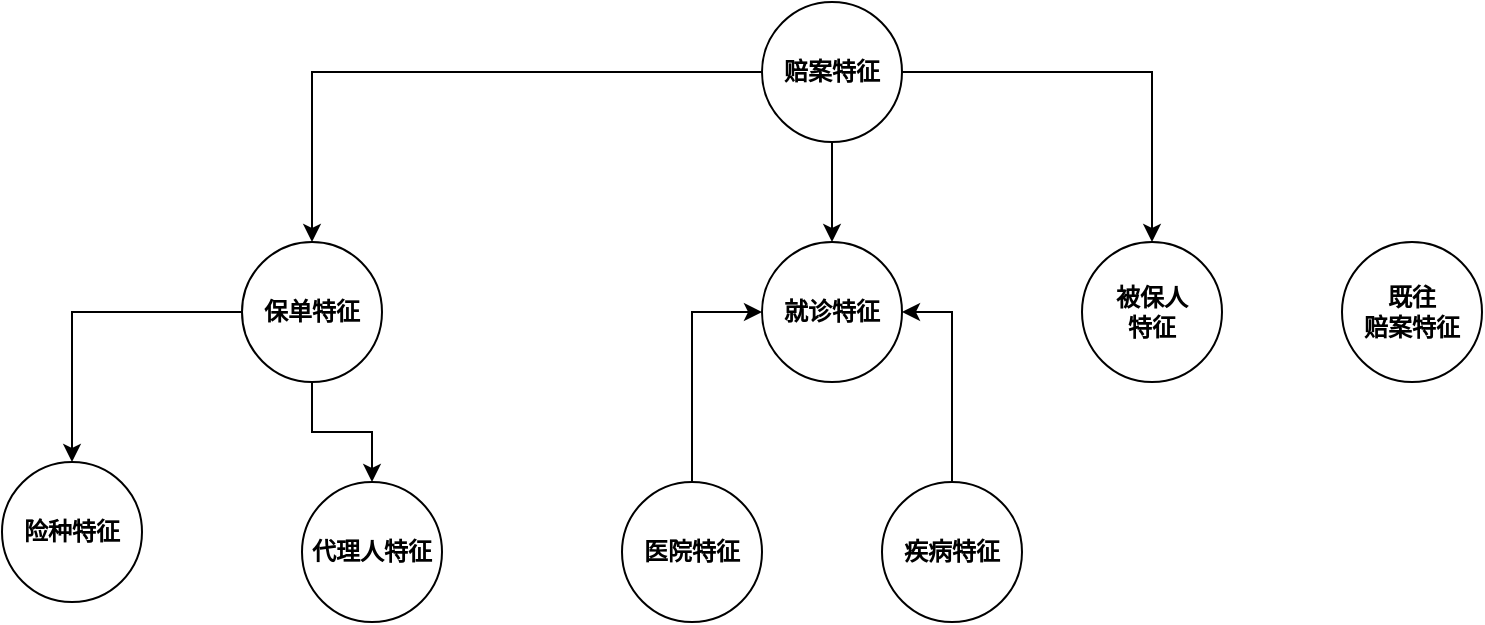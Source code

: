 <mxfile version="22.1.4" type="github">
  <diagram name="Page-1" id="rm4v-YoGuUnyeOTgBEOt">
    <mxGraphModel dx="2074" dy="1150" grid="1" gridSize="10" guides="1" tooltips="1" connect="1" arrows="1" fold="1" page="1" pageScale="1" pageWidth="850" pageHeight="1100" math="0" shadow="0">
      <root>
        <mxCell id="0" />
        <mxCell id="1" parent="0" />
        <mxCell id="TaLjiCh3qOxt_VTophUh-10" style="edgeStyle=orthogonalEdgeStyle;rounded=0;orthogonalLoop=1;jettySize=auto;html=1;entryX=0.5;entryY=0;entryDx=0;entryDy=0;" edge="1" parent="1" source="TaLjiCh3qOxt_VTophUh-1" target="TaLjiCh3qOxt_VTophUh-3">
          <mxGeometry relative="1" as="geometry" />
        </mxCell>
        <mxCell id="TaLjiCh3qOxt_VTophUh-11" style="edgeStyle=orthogonalEdgeStyle;rounded=0;orthogonalLoop=1;jettySize=auto;html=1;" edge="1" parent="1" source="TaLjiCh3qOxt_VTophUh-1" target="TaLjiCh3qOxt_VTophUh-5">
          <mxGeometry relative="1" as="geometry" />
        </mxCell>
        <mxCell id="TaLjiCh3qOxt_VTophUh-1" value="赔案特征" style="ellipse;whiteSpace=wrap;html=1;aspect=fixed;fontStyle=1" vertex="1" parent="1">
          <mxGeometry x="380" y="120" width="70" height="70" as="geometry" />
        </mxCell>
        <mxCell id="TaLjiCh3qOxt_VTophUh-13" style="edgeStyle=orthogonalEdgeStyle;rounded=0;orthogonalLoop=1;jettySize=auto;html=1;" edge="1" parent="1" source="TaLjiCh3qOxt_VTophUh-2" target="TaLjiCh3qOxt_VTophUh-6">
          <mxGeometry relative="1" as="geometry" />
        </mxCell>
        <mxCell id="TaLjiCh3qOxt_VTophUh-14" style="edgeStyle=orthogonalEdgeStyle;rounded=0;orthogonalLoop=1;jettySize=auto;html=1;entryX=0.5;entryY=0;entryDx=0;entryDy=0;" edge="1" parent="1" source="TaLjiCh3qOxt_VTophUh-2" target="TaLjiCh3qOxt_VTophUh-7">
          <mxGeometry relative="1" as="geometry">
            <mxPoint x="240" y="340" as="targetPoint" />
          </mxGeometry>
        </mxCell>
        <mxCell id="TaLjiCh3qOxt_VTophUh-2" value="保单特征" style="ellipse;whiteSpace=wrap;html=1;aspect=fixed;fontStyle=1" vertex="1" parent="1">
          <mxGeometry x="120" y="240" width="70" height="70" as="geometry" />
        </mxCell>
        <mxCell id="TaLjiCh3qOxt_VTophUh-3" value="就诊特征" style="ellipse;whiteSpace=wrap;html=1;aspect=fixed;fontStyle=1" vertex="1" parent="1">
          <mxGeometry x="380" y="240" width="70" height="70" as="geometry" />
        </mxCell>
        <mxCell id="TaLjiCh3qOxt_VTophUh-5" value="被保人&lt;br&gt;特征" style="ellipse;whiteSpace=wrap;html=1;aspect=fixed;fontStyle=1" vertex="1" parent="1">
          <mxGeometry x="540" y="240" width="70" height="70" as="geometry" />
        </mxCell>
        <mxCell id="TaLjiCh3qOxt_VTophUh-6" value="险种特征" style="ellipse;whiteSpace=wrap;html=1;aspect=fixed;fontStyle=1" vertex="1" parent="1">
          <mxGeometry y="350" width="70" height="70" as="geometry" />
        </mxCell>
        <mxCell id="TaLjiCh3qOxt_VTophUh-7" value="代理人特征" style="ellipse;whiteSpace=wrap;html=1;aspect=fixed;fontStyle=1" vertex="1" parent="1">
          <mxGeometry x="150" y="360" width="70" height="70" as="geometry" />
        </mxCell>
        <mxCell id="TaLjiCh3qOxt_VTophUh-16" style="edgeStyle=orthogonalEdgeStyle;rounded=0;orthogonalLoop=1;jettySize=auto;html=1;entryX=0;entryY=0.5;entryDx=0;entryDy=0;" edge="1" parent="1" source="TaLjiCh3qOxt_VTophUh-8" target="TaLjiCh3qOxt_VTophUh-3">
          <mxGeometry relative="1" as="geometry" />
        </mxCell>
        <mxCell id="TaLjiCh3qOxt_VTophUh-8" value="医院特征" style="ellipse;whiteSpace=wrap;html=1;aspect=fixed;fontStyle=1" vertex="1" parent="1">
          <mxGeometry x="310" y="360" width="70" height="70" as="geometry" />
        </mxCell>
        <mxCell id="TaLjiCh3qOxt_VTophUh-9" style="edgeStyle=orthogonalEdgeStyle;rounded=0;orthogonalLoop=1;jettySize=auto;html=1;entryX=0.5;entryY=0;entryDx=0;entryDy=0;" edge="1" parent="1" source="TaLjiCh3qOxt_VTophUh-1" target="TaLjiCh3qOxt_VTophUh-2">
          <mxGeometry relative="1" as="geometry" />
        </mxCell>
        <mxCell id="TaLjiCh3qOxt_VTophUh-17" style="edgeStyle=orthogonalEdgeStyle;rounded=0;orthogonalLoop=1;jettySize=auto;html=1;entryX=1;entryY=0.5;entryDx=0;entryDy=0;" edge="1" parent="1" source="TaLjiCh3qOxt_VTophUh-15" target="TaLjiCh3qOxt_VTophUh-3">
          <mxGeometry relative="1" as="geometry" />
        </mxCell>
        <mxCell id="TaLjiCh3qOxt_VTophUh-15" value="疾病特征" style="ellipse;whiteSpace=wrap;html=1;aspect=fixed;fontStyle=1" vertex="1" parent="1">
          <mxGeometry x="440" y="360" width="70" height="70" as="geometry" />
        </mxCell>
        <mxCell id="TaLjiCh3qOxt_VTophUh-18" value="既往&lt;br&gt;赔案特征" style="ellipse;whiteSpace=wrap;html=1;aspect=fixed;fontStyle=1" vertex="1" parent="1">
          <mxGeometry x="670" y="240" width="70" height="70" as="geometry" />
        </mxCell>
      </root>
    </mxGraphModel>
  </diagram>
</mxfile>
